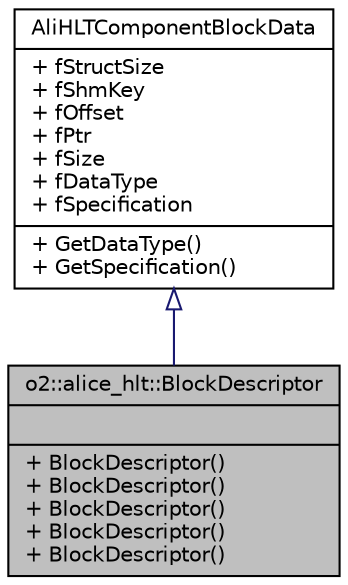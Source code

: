 digraph "o2::alice_hlt::BlockDescriptor"
{
 // INTERACTIVE_SVG=YES
  bgcolor="transparent";
  edge [fontname="Helvetica",fontsize="10",labelfontname="Helvetica",labelfontsize="10"];
  node [fontname="Helvetica",fontsize="10",shape=record];
  Node1 [label="{o2::alice_hlt::BlockDescriptor\n||+ BlockDescriptor()\l+ BlockDescriptor()\l+ BlockDescriptor()\l+ BlockDescriptor()\l+ BlockDescriptor()\l}",height=0.2,width=0.4,color="black", fillcolor="grey75", style="filled", fontcolor="black"];
  Node2 -> Node1 [dir="back",color="midnightblue",fontsize="10",style="solid",arrowtail="onormal",fontname="Helvetica"];
  Node2 [label="{AliHLTComponentBlockData\n|+ fStructSize\l+ fShmKey\l+ fOffset\l+ fPtr\l+ fSize\l+ fDataType\l+ fSpecification\l|+ GetDataType()\l+ GetSpecification()\l}",height=0.2,width=0.4,color="black",URL="$d7/d8d/structAliHLTComponentBlockData.html"];
}
